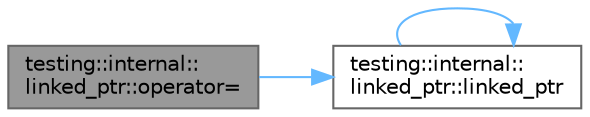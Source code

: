 digraph "testing::internal::linked_ptr::operator="
{
 // LATEX_PDF_SIZE
  bgcolor="transparent";
  edge [fontname=Helvetica,fontsize=10,labelfontname=Helvetica,labelfontsize=10];
  node [fontname=Helvetica,fontsize=10,shape=box,height=0.2,width=0.4];
  rankdir="LR";
  Node1 [id="Node000001",label="testing::internal::\llinked_ptr::operator=",height=0.2,width=0.4,color="gray40", fillcolor="grey60", style="filled", fontcolor="black",tooltip=" "];
  Node1 -> Node2 [id="edge1_Node000001_Node000002",color="steelblue1",style="solid",tooltip=" "];
  Node2 [id="Node000002",label="testing::internal::\llinked_ptr::linked_ptr",height=0.2,width=0.4,color="grey40", fillcolor="white", style="filled",URL="$classtesting_1_1internal_1_1linked__ptr.html#a7763f286ca03a7f7363a033d996c8c1c",tooltip=" "];
  Node2 -> Node2 [id="edge2_Node000002_Node000002",color="steelblue1",style="solid",tooltip=" "];
}
